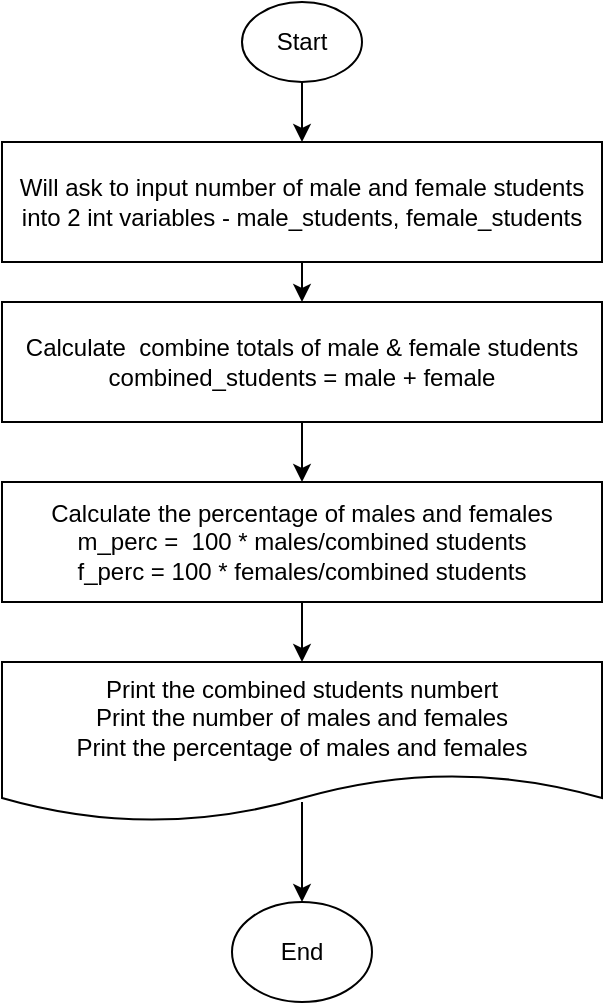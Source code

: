 <mxfile>
    <diagram id="h7hwtU_ufi8078fbx1Hj" name="Page-1">
        <mxGraphModel dx="1770" dy="508" grid="1" gridSize="10" guides="1" tooltips="1" connect="1" arrows="1" fold="1" page="1" pageScale="1" pageWidth="850" pageHeight="1100" math="0" shadow="0">
            <root>
                <mxCell id="0"/>
                <mxCell id="1" parent="0"/>
                <mxCell id="2" value="Start" style="ellipse;whiteSpace=wrap;html=1;" vertex="1" parent="1">
                    <mxGeometry x="340" y="10" width="60" height="40" as="geometry"/>
                </mxCell>
                <mxCell id="3" value="Will ask to input number of male and female students into 2 int variables - male_students, female_students" style="rounded=0;whiteSpace=wrap;html=1;" vertex="1" parent="1">
                    <mxGeometry x="220" y="80" width="300" height="60" as="geometry"/>
                </mxCell>
                <mxCell id="4" value="Calculate&amp;nbsp; combine totals of male &amp;amp; female students&lt;br&gt;combined_students = male + female" style="rounded=0;whiteSpace=wrap;html=1;" vertex="1" parent="1">
                    <mxGeometry x="220" y="160" width="300" height="60" as="geometry"/>
                </mxCell>
                <mxCell id="5" value="Calculate the percentage of males and females&lt;br&gt;m_perc =&amp;nbsp; 100 * males/combined students&lt;br&gt;f_perc = 100 * females/combined students" style="rounded=0;whiteSpace=wrap;html=1;" vertex="1" parent="1">
                    <mxGeometry x="220" y="250" width="300" height="60" as="geometry"/>
                </mxCell>
                <mxCell id="6" value="Print the combined students numbert&lt;br&gt;Print the number of males and females&lt;br&gt;Print the percentage of males and females" style="shape=document;whiteSpace=wrap;html=1;boundedLbl=1;" vertex="1" parent="1">
                    <mxGeometry x="220" y="340" width="300" height="80" as="geometry"/>
                </mxCell>
                <mxCell id="7" value="End" style="ellipse;whiteSpace=wrap;html=1;" vertex="1" parent="1">
                    <mxGeometry x="335" y="460" width="70" height="50" as="geometry"/>
                </mxCell>
                <mxCell id="8" value="" style="endArrow=classic;html=1;entryX=0.5;entryY=0;entryDx=0;entryDy=0;" edge="1" parent="1" target="7">
                    <mxGeometry width="50" height="50" relative="1" as="geometry">
                        <mxPoint x="370" y="410" as="sourcePoint"/>
                        <mxPoint x="450" y="380" as="targetPoint"/>
                    </mxGeometry>
                </mxCell>
                <mxCell id="9" value="" style="endArrow=classic;html=1;entryX=0.5;entryY=0;entryDx=0;entryDy=0;exitX=0.5;exitY=1;exitDx=0;exitDy=0;" edge="1" parent="1" source="5" target="6">
                    <mxGeometry width="50" height="50" relative="1" as="geometry">
                        <mxPoint x="400" y="330" as="sourcePoint"/>
                        <mxPoint x="450" y="280" as="targetPoint"/>
                    </mxGeometry>
                </mxCell>
                <mxCell id="10" value="" style="endArrow=classic;html=1;entryX=0.5;entryY=0;entryDx=0;entryDy=0;exitX=0.5;exitY=1;exitDx=0;exitDy=0;" edge="1" parent="1" source="4" target="5">
                    <mxGeometry width="50" height="50" relative="1" as="geometry">
                        <mxPoint x="400" y="230" as="sourcePoint"/>
                        <mxPoint x="450" y="180" as="targetPoint"/>
                    </mxGeometry>
                </mxCell>
                <mxCell id="11" value="" style="endArrow=classic;html=1;entryX=0.5;entryY=0;entryDx=0;entryDy=0;exitX=0.5;exitY=1;exitDx=0;exitDy=0;" edge="1" parent="1" source="3" target="4">
                    <mxGeometry width="50" height="50" relative="1" as="geometry">
                        <mxPoint x="400" y="230" as="sourcePoint"/>
                        <mxPoint x="450" y="180" as="targetPoint"/>
                    </mxGeometry>
                </mxCell>
                <mxCell id="12" value="" style="endArrow=classic;html=1;entryX=0.5;entryY=0;entryDx=0;entryDy=0;exitX=0.5;exitY=1;exitDx=0;exitDy=0;" edge="1" parent="1" source="2" target="3">
                    <mxGeometry width="50" height="50" relative="1" as="geometry">
                        <mxPoint x="400" y="230" as="sourcePoint"/>
                        <mxPoint x="450" y="180" as="targetPoint"/>
                    </mxGeometry>
                </mxCell>
            </root>
        </mxGraphModel>
    </diagram>
</mxfile>